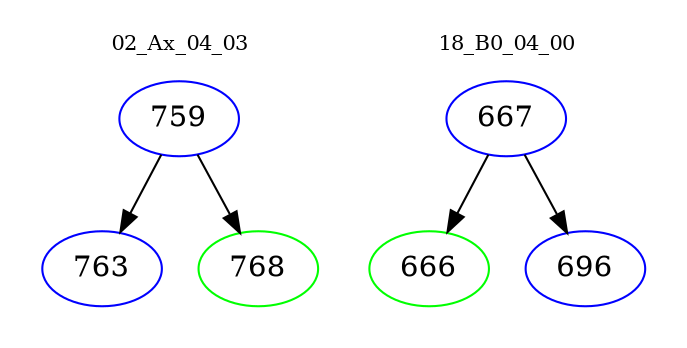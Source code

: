 digraph{
subgraph cluster_0 {
color = white
label = "02_Ax_04_03";
fontsize=10;
T0_759 [label="759", color="blue"]
T0_759 -> T0_763 [color="black"]
T0_763 [label="763", color="blue"]
T0_759 -> T0_768 [color="black"]
T0_768 [label="768", color="green"]
}
subgraph cluster_1 {
color = white
label = "18_B0_04_00";
fontsize=10;
T1_667 [label="667", color="blue"]
T1_667 -> T1_666 [color="black"]
T1_666 [label="666", color="green"]
T1_667 -> T1_696 [color="black"]
T1_696 [label="696", color="blue"]
}
}
